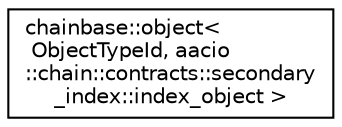 digraph "Graphical Class Hierarchy"
{
  edge [fontname="Helvetica",fontsize="10",labelfontname="Helvetica",labelfontsize="10"];
  node [fontname="Helvetica",fontsize="10",shape=record];
  rankdir="LR";
  Node0 [label="chainbase::object\<\l ObjectTypeId, aacio\l::chain::contracts::secondary\l_index::index_object \>",height=0.2,width=0.4,color="black", fillcolor="white", style="filled",URL="$structchainbase_1_1object.html"];
}
